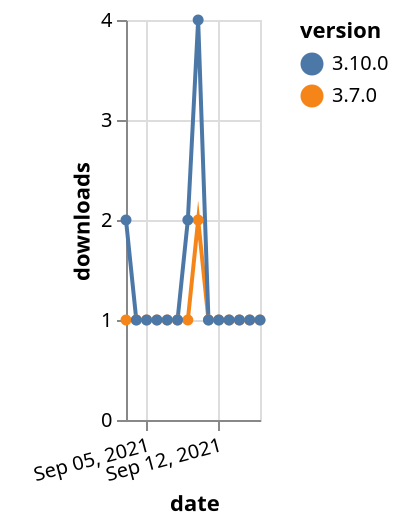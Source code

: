 {"$schema": "https://vega.github.io/schema/vega-lite/v5.json", "description": "A simple bar chart with embedded data.", "data": {"values": [{"date": "2021-09-03", "total": 306, "delta": 1, "version": "3.7.0"}, {"date": "2021-09-04", "total": 307, "delta": 1, "version": "3.7.0"}, {"date": "2021-09-05", "total": 308, "delta": 1, "version": "3.7.0"}, {"date": "2021-09-06", "total": 309, "delta": 1, "version": "3.7.0"}, {"date": "2021-09-07", "total": 310, "delta": 1, "version": "3.7.0"}, {"date": "2021-09-08", "total": 311, "delta": 1, "version": "3.7.0"}, {"date": "2021-09-09", "total": 312, "delta": 1, "version": "3.7.0"}, {"date": "2021-09-10", "total": 314, "delta": 2, "version": "3.7.0"}, {"date": "2021-09-11", "total": 315, "delta": 1, "version": "3.7.0"}, {"date": "2021-09-12", "total": 316, "delta": 1, "version": "3.7.0"}, {"date": "2021-09-13", "total": 317, "delta": 1, "version": "3.7.0"}, {"date": "2021-09-14", "total": 318, "delta": 1, "version": "3.7.0"}, {"date": "2021-09-15", "total": 319, "delta": 1, "version": "3.7.0"}, {"date": "2021-09-16", "total": 320, "delta": 1, "version": "3.7.0"}, {"date": "2021-09-03", "total": 303, "delta": 2, "version": "3.10.0"}, {"date": "2021-09-04", "total": 304, "delta": 1, "version": "3.10.0"}, {"date": "2021-09-05", "total": 305, "delta": 1, "version": "3.10.0"}, {"date": "2021-09-06", "total": 306, "delta": 1, "version": "3.10.0"}, {"date": "2021-09-07", "total": 307, "delta": 1, "version": "3.10.0"}, {"date": "2021-09-08", "total": 308, "delta": 1, "version": "3.10.0"}, {"date": "2021-09-09", "total": 310, "delta": 2, "version": "3.10.0"}, {"date": "2021-09-10", "total": 314, "delta": 4, "version": "3.10.0"}, {"date": "2021-09-11", "total": 315, "delta": 1, "version": "3.10.0"}, {"date": "2021-09-12", "total": 316, "delta": 1, "version": "3.10.0"}, {"date": "2021-09-13", "total": 317, "delta": 1, "version": "3.10.0"}, {"date": "2021-09-14", "total": 318, "delta": 1, "version": "3.10.0"}, {"date": "2021-09-15", "total": 319, "delta": 1, "version": "3.10.0"}, {"date": "2021-09-16", "total": 320, "delta": 1, "version": "3.10.0"}]}, "width": "container", "mark": {"type": "line", "point": {"filled": true}}, "encoding": {"x": {"field": "date", "type": "temporal", "timeUnit": "yearmonthdate", "title": "date", "axis": {"labelAngle": -15}}, "y": {"field": "delta", "type": "quantitative", "title": "downloads"}, "color": {"field": "version", "type": "nominal"}, "tooltip": {"field": "delta"}}}